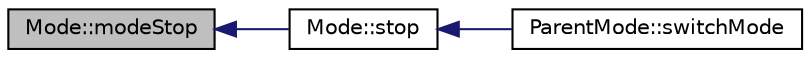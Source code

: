 digraph "Mode::modeStop"
{
  edge [fontname="Helvetica",fontsize="10",labelfontname="Helvetica",labelfontsize="10"];
  node [fontname="Helvetica",fontsize="10",shape=record];
  rankdir="LR";
  Node10 [label="Mode::modeStop",height=0.2,width=0.4,color="black", fillcolor="grey75", style="filled", fontcolor="black"];
  Node10 -> Node11 [dir="back",color="midnightblue",fontsize="10",style="solid",fontname="Helvetica"];
  Node11 [label="Mode::stop",height=0.2,width=0.4,color="black", fillcolor="white", style="filled",URL="$classMode.html#a653b321767a9bf1878c285068a2aae24",tooltip="To be called when switching to another mode. "];
  Node11 -> Node12 [dir="back",color="midnightblue",fontsize="10",style="solid",fontname="Helvetica"];
  Node12 [label="ParentMode::switchMode",height=0.2,width=0.4,color="black", fillcolor="white", style="filled",URL="$classParentMode.html#ade4f1473efd9fd796d8c38c5963b08bb"];
}
